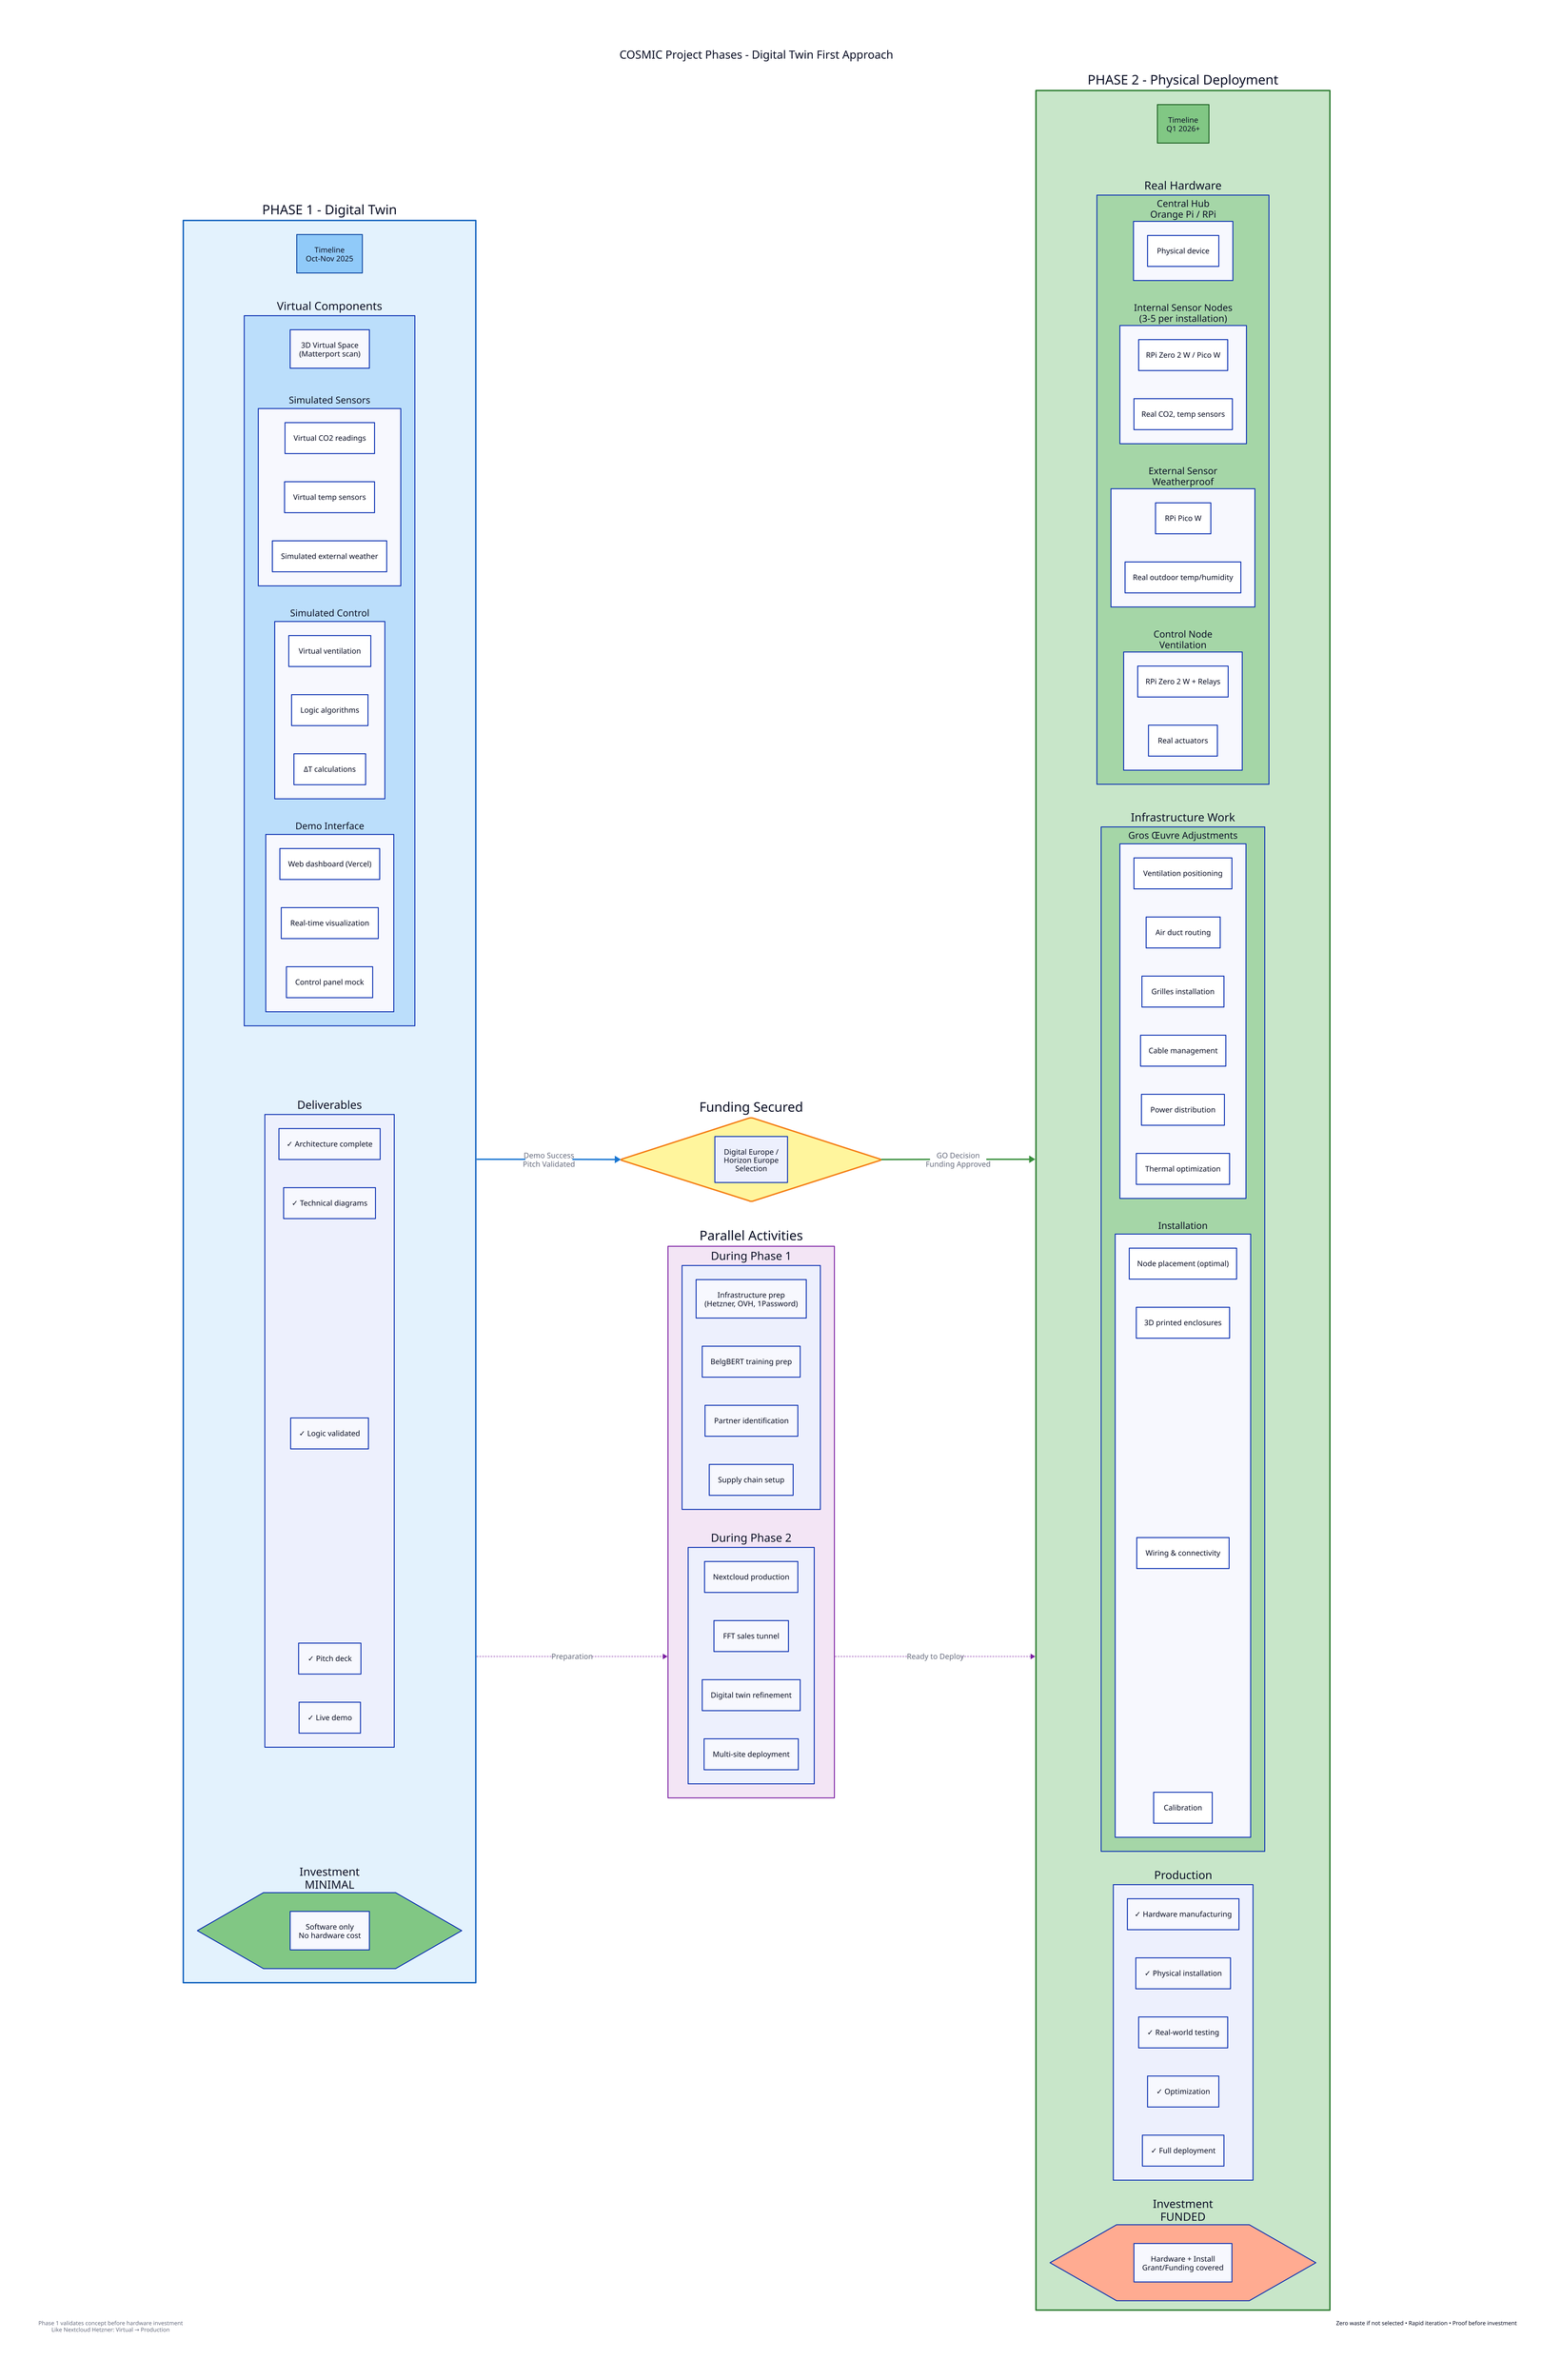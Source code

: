 direction: right

title: COSMIC Project Phases - Digital Twin First Approach {
  near: top-center
  shape: text
  style: {
    font-size: 24
    bold: true
  }
}

# Phase 1: Virtual
phase1: PHASE 1 - Digital Twin {
  shape: rectangle
  style.fill: "#E3F2FD"
  style.stroke: "#1565C0"
  style.stroke-width: 3

  timeline: Timeline\nOct-Nov 2025 {
    shape: rectangle
    style.fill: "#90CAF9"
    style.stroke: "#0D47A1"
    style.stroke-width: 2
  }

  virtual: Virtual Components {
    shape: rectangle
    style.fill: "#BBDEFB"

    matterport: 3D Virtual Space\n(Matterport scan)

    sim_sensors: Simulated Sensors {
      s1: Virtual CO2 readings
      s2: Virtual temp sensors
      s3: Simulated external weather
    }

    sim_control: Simulated Control {
      c1: Virtual ventilation
      c2: Logic algorithms
      c3: ΔT calculations
    }

    interface: Demo Interface {
      ui1: Web dashboard (Vercel)
      ui2: Real-time visualization
      ui3: Control panel mock
    }
  }

  deliverables: Deliverables {
    d1: ✓ Architecture complete
    d2: ✓ Technical diagrams
    d3: ✓ Logic validated
    d4: ✓ Pitch deck
    d5: ✓ Live demo
  }

  investment: Investment\nMINIMAL {
    shape: hexagon
    style.fill: "#81C784"
    cost: Software only\nNo hardware cost
  }
}

# Transition
transition: Funding Secured {
  shape: diamond
  style.fill: "#FFF59D"
  style.stroke: "#F57F17"
  style.stroke-width: 3

  decision: Digital Europe /\nHorizon Europe\nSelection
}

# Phase 2: Production
phase2: PHASE 2 - Physical Deployment {
  shape: rectangle
  style.fill: "#C8E6C9"
  style.stroke: "#2E7D32"
  style.stroke-width: 3

  timeline: Timeline\nQ1 2026+ {
    shape: rectangle
    style.fill: "#81C784"
    style.stroke: "#1B5E20"
    style.stroke-width: 2
  }

  hardware: Real Hardware {
    shape: rectangle
    style.fill: "#A5D6A7"

    hub: Central Hub\nOrange Pi / RPi {
      status: Physical device
    }

    sensors_int: Internal Sensor Nodes\n(3-5 per installation) {
      hw: RPi Zero 2 W / Pico W
      real: Real CO2, temp sensors
    }

    sensor_ext: External Sensor\nWeatherproof {
      hw: RPi Pico W
      real: Real outdoor temp/humidity
    }

    control: Control Node\nVentilation {
      hw: RPi Zero 2 W + Relays
      real: Real actuators
    }
  }

  infrastructure: Infrastructure Work {
    shape: rectangle
    style.fill: "#A5D6A7"

    civil: Gros Œuvre Adjustments {
      a1: Ventilation positioning
      a2: Air duct routing
      a3: Grilles installation
      a4: Cable management
      a5: Power distribution
      a6: Thermal optimization
    }

    install: Installation {
      i1: Node placement (optimal)
      i2: 3D printed enclosures
      i3: Wiring & connectivity
      i4: Calibration
    }
  }

  production: Production {
    p1: ✓ Hardware manufacturing
    p2: ✓ Physical installation
    p3: ✓ Real-world testing
    p4: ✓ Optimization
    p5: ✓ Full deployment
  }

  investment: Investment\nFUNDED {
    shape: hexagon
    style.fill: "#FFAB91"
    cost: Hardware + Install\nGrant/Funding covered
  }
}

# Parallel Track
parallel: Parallel Activities {
  shape: rectangle
  style.fill: "#F3E5F5"
  style.stroke: "#7B1FA2"
  style.stroke-width: 2

  dev: During Phase 1 {
    infra: Infrastructure prep\n(Hetzner, OVH, 1Password)
    models: BelgBERT training prep
    partners: Partner identification
    supply: Supply chain setup
  }

  scale: During Phase 2 {
    nextcloud: Nextcloud production
    tunnel: FFT sales tunnel
    twin: Digital twin refinement
    scale: Multi-site deployment
  }
}

# Flows
phase1 -> transition: Demo Success\nPitch Validated {
  style.stroke: "#1976D2"
  style.stroke-width: 3
}

transition -> phase2: GO Decision\nFunding Approved {
  style.stroke: "#388E3C"
  style.stroke-width: 3
}

phase1 -> parallel: Preparation {
  style.stroke: "#7B1FA2"
  style.stroke-width: 1
  style.stroke-dash: 3
}

parallel -> phase2: Ready to Deploy {
  style.stroke: "#7B1FA2"
  style.stroke-width: 1
  style.stroke-dash: 3
}

# Risk Mitigation
risk: Risk Mitigation {
  near: bottom-left
  shape: text
  style: {
    font-size: 12
    italic: true
  }
}

risk: "Phase 1 validates concept before hardware investment\nLike Nextcloud Hetzner: Virtual → Production"

# Value
value: Key Value {
  near: bottom-right
  shape: text
  style: {
    font-size: 12
    bold: true
  }
}

value: "Zero waste if not selected • Rapid iteration • Proof before investment"
